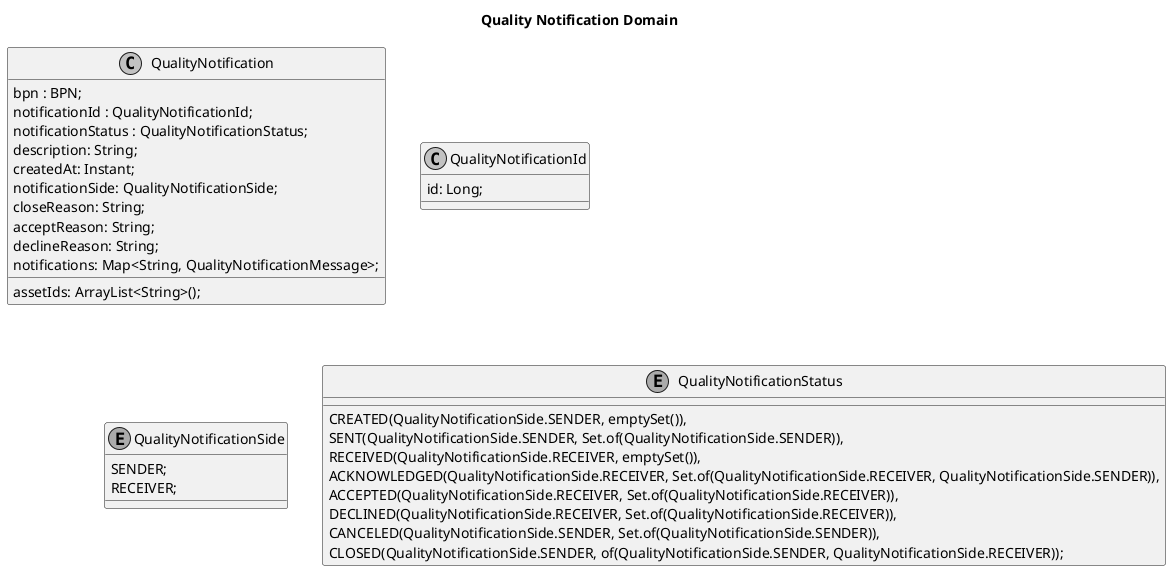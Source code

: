 @startuml
skinparam monochrome true
skinparam shadowing false
skinparam defaultFontName "Architects daughter"
skinparam linetype ortho
title: Quality Notification Domain

class QualityNotification {
    bpn : BPN;
    notificationId : QualityNotificationId;
    notificationStatus : QualityNotificationStatus;
    description: String;
    createdAt: Instant;
    notificationSide: QualityNotificationSide;
    assetIds: ArrayList<String>();
    closeReason: String;
    acceptReason: String;
    declineReason: String;
    notifications: Map<String, QualityNotificationMessage>;
}

class QualityNotificationId {
id: Long;
}

enum QualityNotificationSide{
    SENDER;
    RECEIVER;
}

enum QualityNotificationStatus{
 CREATED(QualityNotificationSide.SENDER, emptySet()),
    SENT(QualityNotificationSide.SENDER, Set.of(QualityNotificationSide.SENDER)),
    RECEIVED(QualityNotificationSide.RECEIVER, emptySet()),
    ACKNOWLEDGED(QualityNotificationSide.RECEIVER, Set.of(QualityNotificationSide.RECEIVER, QualityNotificationSide.SENDER)),
    ACCEPTED(QualityNotificationSide.RECEIVER, Set.of(QualityNotificationSide.RECEIVER)),
    DECLINED(QualityNotificationSide.RECEIVER, Set.of(QualityNotificationSide.RECEIVER)),
    CANCELED(QualityNotificationSide.SENDER, Set.of(QualityNotificationSide.SENDER)),
    CLOSED(QualityNotificationSide.SENDER, of(QualityNotificationSide.SENDER, QualityNotificationSide.RECEIVER));
 }
@enduml
